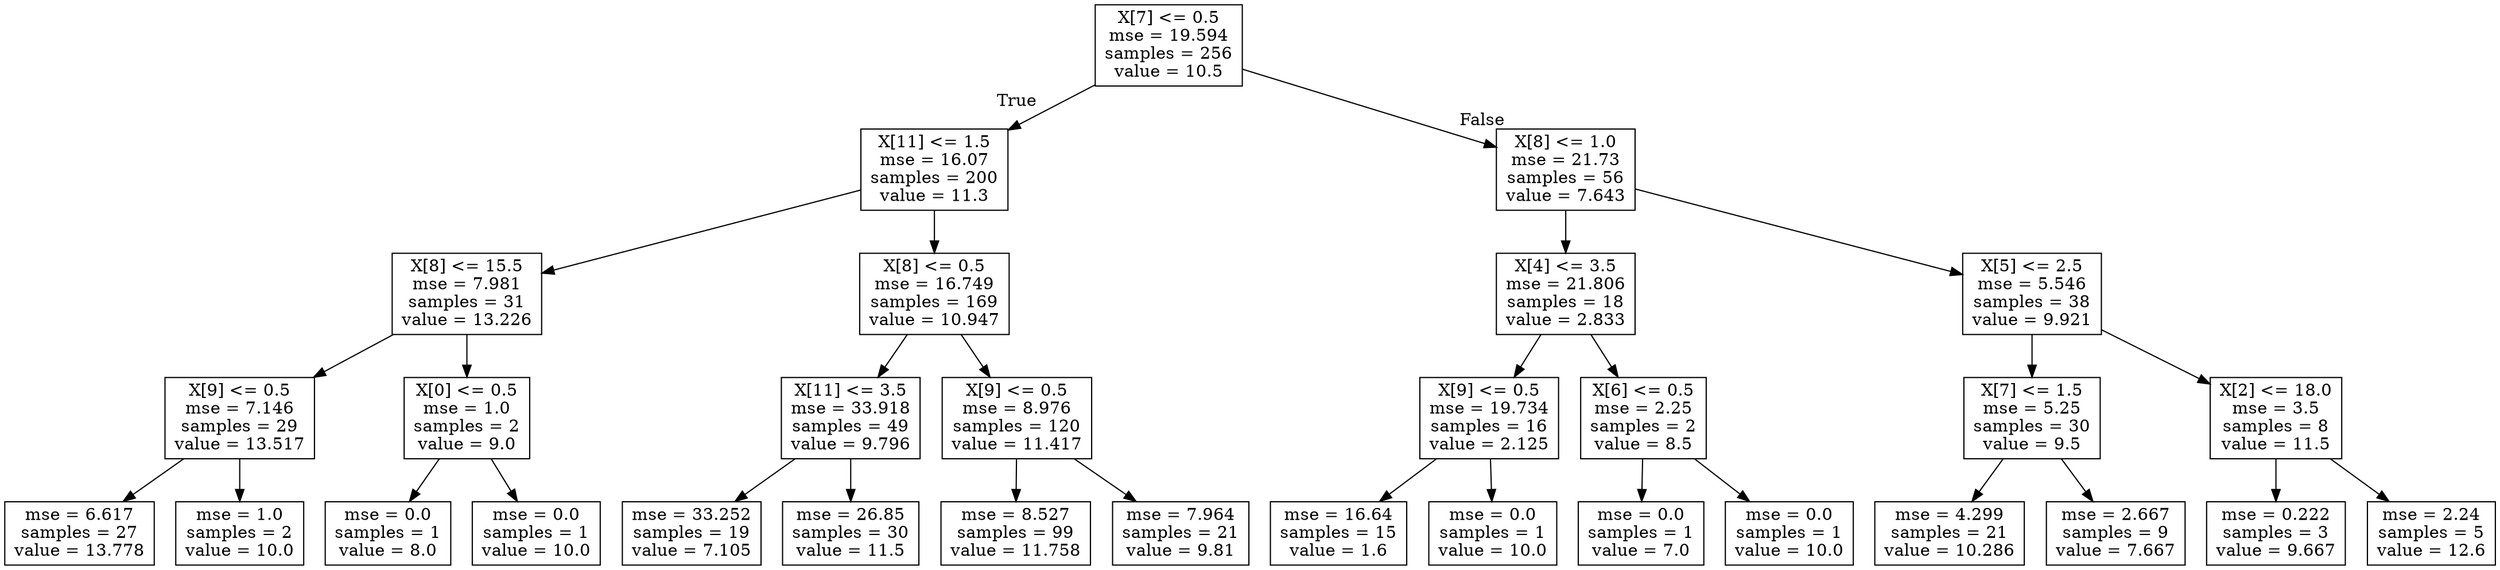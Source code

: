 digraph Tree {
node [shape=box] ;
0 [label="X[7] <= 0.5\nmse = 19.594\nsamples = 256\nvalue = 10.5"] ;
1 [label="X[11] <= 1.5\nmse = 16.07\nsamples = 200\nvalue = 11.3"] ;
0 -> 1 [labeldistance=2.5, labelangle=45, headlabel="True"] ;
2 [label="X[8] <= 15.5\nmse = 7.981\nsamples = 31\nvalue = 13.226"] ;
1 -> 2 ;
3 [label="X[9] <= 0.5\nmse = 7.146\nsamples = 29\nvalue = 13.517"] ;
2 -> 3 ;
4 [label="mse = 6.617\nsamples = 27\nvalue = 13.778"] ;
3 -> 4 ;
5 [label="mse = 1.0\nsamples = 2\nvalue = 10.0"] ;
3 -> 5 ;
6 [label="X[0] <= 0.5\nmse = 1.0\nsamples = 2\nvalue = 9.0"] ;
2 -> 6 ;
7 [label="mse = 0.0\nsamples = 1\nvalue = 8.0"] ;
6 -> 7 ;
8 [label="mse = 0.0\nsamples = 1\nvalue = 10.0"] ;
6 -> 8 ;
9 [label="X[8] <= 0.5\nmse = 16.749\nsamples = 169\nvalue = 10.947"] ;
1 -> 9 ;
10 [label="X[11] <= 3.5\nmse = 33.918\nsamples = 49\nvalue = 9.796"] ;
9 -> 10 ;
11 [label="mse = 33.252\nsamples = 19\nvalue = 7.105"] ;
10 -> 11 ;
12 [label="mse = 26.85\nsamples = 30\nvalue = 11.5"] ;
10 -> 12 ;
13 [label="X[9] <= 0.5\nmse = 8.976\nsamples = 120\nvalue = 11.417"] ;
9 -> 13 ;
14 [label="mse = 8.527\nsamples = 99\nvalue = 11.758"] ;
13 -> 14 ;
15 [label="mse = 7.964\nsamples = 21\nvalue = 9.81"] ;
13 -> 15 ;
16 [label="X[8] <= 1.0\nmse = 21.73\nsamples = 56\nvalue = 7.643"] ;
0 -> 16 [labeldistance=2.5, labelangle=-45, headlabel="False"] ;
17 [label="X[4] <= 3.5\nmse = 21.806\nsamples = 18\nvalue = 2.833"] ;
16 -> 17 ;
18 [label="X[9] <= 0.5\nmse = 19.734\nsamples = 16\nvalue = 2.125"] ;
17 -> 18 ;
19 [label="mse = 16.64\nsamples = 15\nvalue = 1.6"] ;
18 -> 19 ;
20 [label="mse = 0.0\nsamples = 1\nvalue = 10.0"] ;
18 -> 20 ;
21 [label="X[6] <= 0.5\nmse = 2.25\nsamples = 2\nvalue = 8.5"] ;
17 -> 21 ;
22 [label="mse = 0.0\nsamples = 1\nvalue = 7.0"] ;
21 -> 22 ;
23 [label="mse = 0.0\nsamples = 1\nvalue = 10.0"] ;
21 -> 23 ;
24 [label="X[5] <= 2.5\nmse = 5.546\nsamples = 38\nvalue = 9.921"] ;
16 -> 24 ;
25 [label="X[7] <= 1.5\nmse = 5.25\nsamples = 30\nvalue = 9.5"] ;
24 -> 25 ;
26 [label="mse = 4.299\nsamples = 21\nvalue = 10.286"] ;
25 -> 26 ;
27 [label="mse = 2.667\nsamples = 9\nvalue = 7.667"] ;
25 -> 27 ;
28 [label="X[2] <= 18.0\nmse = 3.5\nsamples = 8\nvalue = 11.5"] ;
24 -> 28 ;
29 [label="mse = 0.222\nsamples = 3\nvalue = 9.667"] ;
28 -> 29 ;
30 [label="mse = 2.24\nsamples = 5\nvalue = 12.6"] ;
28 -> 30 ;
}